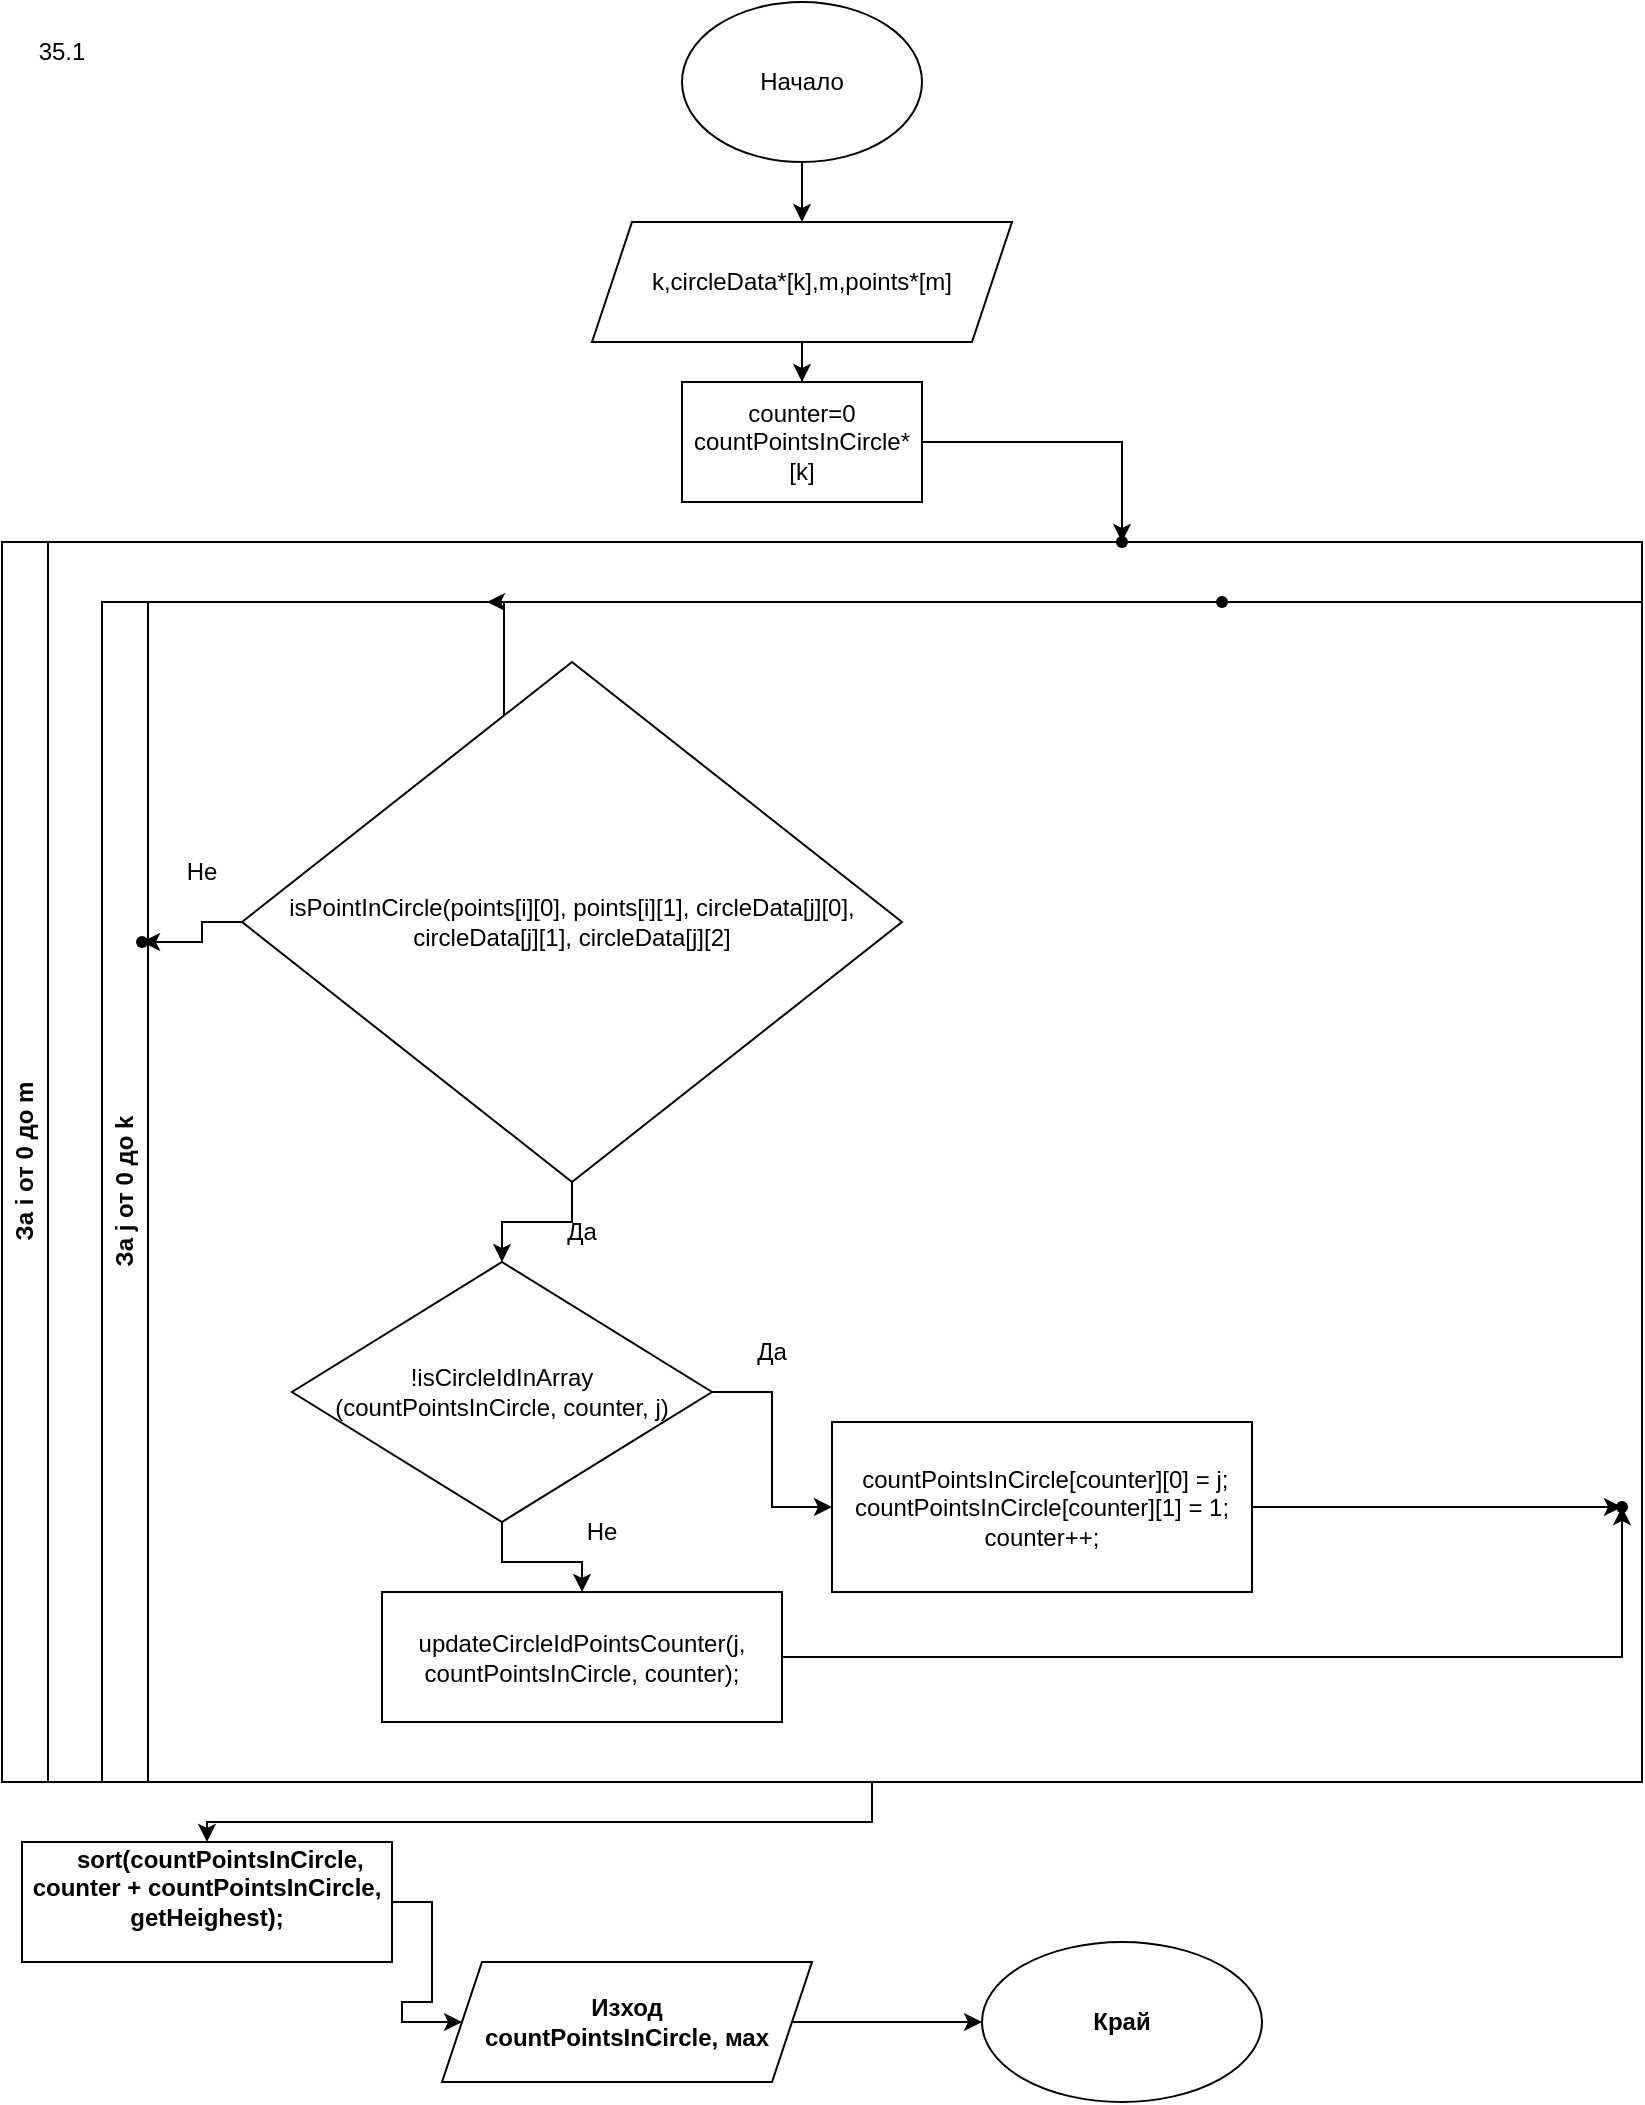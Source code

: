 <mxfile version="22.1.4" type="device">
  <diagram name="Page-1" id="TWn3HhSQoI7ZnFTrTiXl">
    <mxGraphModel dx="2074" dy="1166" grid="1" gridSize="10" guides="1" tooltips="1" connect="1" arrows="1" fold="1" page="1" pageScale="1" pageWidth="850" pageHeight="1100" math="0" shadow="0">
      <root>
        <mxCell id="0" />
        <mxCell id="1" parent="0" />
        <mxCell id="WSNXd9myO0qs0Xoop_Bs-1" value="" style="edgeStyle=orthogonalEdgeStyle;rounded=0;orthogonalLoop=1;jettySize=auto;html=1;" edge="1" parent="1" source="WSNXd9myO0qs0Xoop_Bs-2" target="WSNXd9myO0qs0Xoop_Bs-4">
          <mxGeometry relative="1" as="geometry" />
        </mxCell>
        <mxCell id="WSNXd9myO0qs0Xoop_Bs-2" value="Начало" style="ellipse;whiteSpace=wrap;html=1;" vertex="1" parent="1">
          <mxGeometry x="350" width="120" height="80" as="geometry" />
        </mxCell>
        <mxCell id="WSNXd9myO0qs0Xoop_Bs-29" value="" style="edgeStyle=orthogonalEdgeStyle;rounded=0;orthogonalLoop=1;jettySize=auto;html=1;" edge="1" parent="1" source="WSNXd9myO0qs0Xoop_Bs-4" target="WSNXd9myO0qs0Xoop_Bs-28">
          <mxGeometry relative="1" as="geometry" />
        </mxCell>
        <mxCell id="WSNXd9myO0qs0Xoop_Bs-4" value="k,circleData*[k],m,points*[m]" style="shape=parallelogram;perimeter=parallelogramPerimeter;whiteSpace=wrap;html=1;fixedSize=1;" vertex="1" parent="1">
          <mxGeometry x="305" y="110" width="210" height="60" as="geometry" />
        </mxCell>
        <mxCell id="WSNXd9myO0qs0Xoop_Bs-27" value="35.1" style="text;html=1;strokeColor=none;fillColor=none;align=center;verticalAlign=middle;whiteSpace=wrap;rounded=0;" vertex="1" parent="1">
          <mxGeometry x="10" y="10" width="60" height="30" as="geometry" />
        </mxCell>
        <mxCell id="WSNXd9myO0qs0Xoop_Bs-32" value="" style="edgeStyle=orthogonalEdgeStyle;rounded=0;orthogonalLoop=1;jettySize=auto;html=1;" edge="1" parent="1" source="WSNXd9myO0qs0Xoop_Bs-28" target="WSNXd9myO0qs0Xoop_Bs-31">
          <mxGeometry relative="1" as="geometry" />
        </mxCell>
        <mxCell id="WSNXd9myO0qs0Xoop_Bs-28" value="counter=0&lt;br&gt;countPointsInCircle*[k]" style="whiteSpace=wrap;html=1;" vertex="1" parent="1">
          <mxGeometry x="350" y="190" width="120" height="60" as="geometry" />
        </mxCell>
        <mxCell id="WSNXd9myO0qs0Xoop_Bs-30" value="За i от 0 до m&lt;br&gt;" style="swimlane;horizontal=0;whiteSpace=wrap;html=1;" vertex="1" parent="1">
          <mxGeometry x="10" y="270" width="820" height="620" as="geometry" />
        </mxCell>
        <mxCell id="WSNXd9myO0qs0Xoop_Bs-31" value="" style="shape=waypoint;sketch=0;size=6;pointerEvents=1;points=[];fillColor=default;resizable=0;rotatable=0;perimeter=centerPerimeter;snapToPoint=1;" vertex="1" parent="WSNXd9myO0qs0Xoop_Bs-30">
          <mxGeometry x="550" y="-10" width="20" height="20" as="geometry" />
        </mxCell>
        <mxCell id="WSNXd9myO0qs0Xoop_Bs-33" value="За j от 0 до k&lt;br&gt;" style="swimlane;horizontal=0;whiteSpace=wrap;html=1;" vertex="1" parent="WSNXd9myO0qs0Xoop_Bs-30">
          <mxGeometry x="50" y="30" width="770" height="590" as="geometry" />
        </mxCell>
        <mxCell id="WSNXd9myO0qs0Xoop_Bs-34" value="" style="shape=waypoint;sketch=0;size=6;pointerEvents=1;points=[];fillColor=default;resizable=0;rotatable=0;perimeter=centerPerimeter;snapToPoint=1;" vertex="1" parent="WSNXd9myO0qs0Xoop_Bs-33">
          <mxGeometry x="550" y="-10" width="20" height="20" as="geometry" />
        </mxCell>
        <mxCell id="WSNXd9myO0qs0Xoop_Bs-38" value="" style="edgeStyle=orthogonalEdgeStyle;rounded=0;orthogonalLoop=1;jettySize=auto;html=1;" edge="1" parent="WSNXd9myO0qs0Xoop_Bs-33" source="WSNXd9myO0qs0Xoop_Bs-35" target="WSNXd9myO0qs0Xoop_Bs-37">
          <mxGeometry relative="1" as="geometry" />
        </mxCell>
        <mxCell id="WSNXd9myO0qs0Xoop_Bs-35" value="isPointInCircle(points[i][0], points[i][1], circleData[j][0], circleData[j][1], circleData[j][2]" style="rhombus;whiteSpace=wrap;html=1;" vertex="1" parent="WSNXd9myO0qs0Xoop_Bs-33">
          <mxGeometry x="70" y="30" width="330" height="260" as="geometry" />
        </mxCell>
        <mxCell id="WSNXd9myO0qs0Xoop_Bs-40" value="" style="edgeStyle=orthogonalEdgeStyle;rounded=0;orthogonalLoop=1;jettySize=auto;html=1;" edge="1" parent="WSNXd9myO0qs0Xoop_Bs-33" source="WSNXd9myO0qs0Xoop_Bs-37" target="WSNXd9myO0qs0Xoop_Bs-39">
          <mxGeometry relative="1" as="geometry" />
        </mxCell>
        <mxCell id="WSNXd9myO0qs0Xoop_Bs-55" value="" style="edgeStyle=orthogonalEdgeStyle;rounded=0;orthogonalLoop=1;jettySize=auto;html=1;" edge="1" parent="WSNXd9myO0qs0Xoop_Bs-33" source="WSNXd9myO0qs0Xoop_Bs-37" target="WSNXd9myO0qs0Xoop_Bs-54">
          <mxGeometry relative="1" as="geometry" />
        </mxCell>
        <mxCell id="WSNXd9myO0qs0Xoop_Bs-37" value="!isCircleIdInArray&lt;br&gt;(countPointsInCircle, counter, j)" style="rhombus;whiteSpace=wrap;html=1;" vertex="1" parent="WSNXd9myO0qs0Xoop_Bs-33">
          <mxGeometry x="95" y="330" width="210" height="130" as="geometry" />
        </mxCell>
        <mxCell id="WSNXd9myO0qs0Xoop_Bs-61" value="" style="edgeStyle=orthogonalEdgeStyle;rounded=0;orthogonalLoop=1;jettySize=auto;html=1;entryX=1.1;entryY=0.375;entryDx=0;entryDy=0;entryPerimeter=0;" edge="1" parent="WSNXd9myO0qs0Xoop_Bs-33" source="WSNXd9myO0qs0Xoop_Bs-39" target="WSNXd9myO0qs0Xoop_Bs-60">
          <mxGeometry relative="1" as="geometry" />
        </mxCell>
        <mxCell id="WSNXd9myO0qs0Xoop_Bs-39" value="&lt;div&gt;&lt;span style=&quot;background-color: initial;&quot;&gt;&amp;nbsp;countPointsInCircle[counter][0] = j;&lt;/span&gt;&lt;/div&gt;&lt;div&gt;&lt;span style=&quot;background-color: initial;&quot;&gt;countPointsInCircle[counter][1] = 1;&lt;/span&gt;&lt;/div&gt;&lt;div&gt;&lt;span style=&quot;background-color: initial;&quot;&gt;counter++;&lt;/span&gt;&lt;/div&gt;" style="whiteSpace=wrap;html=1;" vertex="1" parent="WSNXd9myO0qs0Xoop_Bs-33">
          <mxGeometry x="365" y="410" width="210" height="85" as="geometry" />
        </mxCell>
        <mxCell id="WSNXd9myO0qs0Xoop_Bs-36" value="" style="edgeStyle=orthogonalEdgeStyle;rounded=0;orthogonalLoop=1;jettySize=auto;html=1;entryX=0.25;entryY=0;entryDx=0;entryDy=0;" edge="1" parent="WSNXd9myO0qs0Xoop_Bs-33" source="WSNXd9myO0qs0Xoop_Bs-35" target="WSNXd9myO0qs0Xoop_Bs-33">
          <mxGeometry relative="1" as="geometry">
            <mxPoint x="130" y="20" as="targetPoint" />
            <Array as="points">
              <mxPoint x="201" />
            </Array>
          </mxGeometry>
        </mxCell>
        <mxCell id="WSNXd9myO0qs0Xoop_Bs-49" value="Да" style="text;html=1;strokeColor=none;fillColor=none;align=center;verticalAlign=middle;whiteSpace=wrap;rounded=0;" vertex="1" parent="WSNXd9myO0qs0Xoop_Bs-33">
          <mxGeometry x="210" y="300" width="60" height="30" as="geometry" />
        </mxCell>
        <mxCell id="WSNXd9myO0qs0Xoop_Bs-50" value="Да" style="text;html=1;strokeColor=none;fillColor=none;align=center;verticalAlign=middle;whiteSpace=wrap;rounded=0;" vertex="1" parent="WSNXd9myO0qs0Xoop_Bs-33">
          <mxGeometry x="305" y="360" width="60" height="30" as="geometry" />
        </mxCell>
        <mxCell id="WSNXd9myO0qs0Xoop_Bs-51" value="" style="shape=waypoint;sketch=0;size=6;pointerEvents=1;points=[];fillColor=default;resizable=0;rotatable=0;perimeter=centerPerimeter;snapToPoint=1;" vertex="1" parent="WSNXd9myO0qs0Xoop_Bs-33">
          <mxGeometry x="10" y="160" width="20" height="20" as="geometry" />
        </mxCell>
        <mxCell id="WSNXd9myO0qs0Xoop_Bs-52" value="" style="edgeStyle=orthogonalEdgeStyle;rounded=0;orthogonalLoop=1;jettySize=auto;html=1;exitX=0;exitY=0.5;exitDx=0;exitDy=0;" edge="1" parent="WSNXd9myO0qs0Xoop_Bs-33" source="WSNXd9myO0qs0Xoop_Bs-35" target="WSNXd9myO0qs0Xoop_Bs-51">
          <mxGeometry relative="1" as="geometry">
            <mxPoint x="265" y="170" as="sourcePoint" />
          </mxGeometry>
        </mxCell>
        <mxCell id="WSNXd9myO0qs0Xoop_Bs-53" value="Не" style="text;html=1;strokeColor=none;fillColor=none;align=center;verticalAlign=middle;whiteSpace=wrap;rounded=0;" vertex="1" parent="WSNXd9myO0qs0Xoop_Bs-33">
          <mxGeometry x="20" y="120" width="60" height="30" as="geometry" />
        </mxCell>
        <mxCell id="WSNXd9myO0qs0Xoop_Bs-59" value="" style="edgeStyle=orthogonalEdgeStyle;rounded=0;orthogonalLoop=1;jettySize=auto;html=1;entryX=1.1;entryY=0.225;entryDx=0;entryDy=0;entryPerimeter=0;" edge="1" parent="WSNXd9myO0qs0Xoop_Bs-33" source="WSNXd9myO0qs0Xoop_Bs-54" target="WSNXd9myO0qs0Xoop_Bs-60">
          <mxGeometry relative="1" as="geometry">
            <mxPoint x="760" y="550" as="targetPoint" />
          </mxGeometry>
        </mxCell>
        <mxCell id="WSNXd9myO0qs0Xoop_Bs-54" value="updateCircleIdPointsCounter(j, countPointsInCircle, counter);" style="whiteSpace=wrap;html=1;" vertex="1" parent="WSNXd9myO0qs0Xoop_Bs-33">
          <mxGeometry x="140" y="495" width="200" height="65" as="geometry" />
        </mxCell>
        <mxCell id="WSNXd9myO0qs0Xoop_Bs-56" value="Не" style="text;html=1;strokeColor=none;fillColor=none;align=center;verticalAlign=middle;whiteSpace=wrap;rounded=0;" vertex="1" parent="WSNXd9myO0qs0Xoop_Bs-33">
          <mxGeometry x="220" y="450" width="60" height="30" as="geometry" />
        </mxCell>
        <mxCell id="WSNXd9myO0qs0Xoop_Bs-60" value="" style="shape=waypoint;sketch=0;size=6;pointerEvents=1;points=[];fillColor=default;resizable=0;rotatable=0;perimeter=centerPerimeter;snapToPoint=1;" vertex="1" parent="WSNXd9myO0qs0Xoop_Bs-33">
          <mxGeometry x="750" y="442.5" width="20" height="20" as="geometry" />
        </mxCell>
        <mxCell id="WSNXd9myO0qs0Xoop_Bs-63" value="" style="edgeStyle=orthogonalEdgeStyle;rounded=0;orthogonalLoop=1;jettySize=auto;html=1;" edge="1" parent="1" source="WSNXd9myO0qs0Xoop_Bs-57" target="WSNXd9myO0qs0Xoop_Bs-62">
          <mxGeometry relative="1" as="geometry" />
        </mxCell>
        <mxCell id="WSNXd9myO0qs0Xoop_Bs-57" value="&lt;div&gt;&amp;nbsp; &amp;nbsp; sort(countPointsInCircle, counter + countPointsInCircle, getHeighest);&lt;/div&gt;&lt;div&gt;&lt;br&gt;&lt;/div&gt;" style="whiteSpace=wrap;html=1;fontStyle=1;startSize=23;" vertex="1" parent="1">
          <mxGeometry x="20" y="920" width="185" height="60" as="geometry" />
        </mxCell>
        <mxCell id="WSNXd9myO0qs0Xoop_Bs-58" value="" style="edgeStyle=orthogonalEdgeStyle;rounded=0;orthogonalLoop=1;jettySize=auto;html=1;" edge="1" parent="1" source="WSNXd9myO0qs0Xoop_Bs-33" target="WSNXd9myO0qs0Xoop_Bs-57">
          <mxGeometry relative="1" as="geometry" />
        </mxCell>
        <mxCell id="WSNXd9myO0qs0Xoop_Bs-65" value="" style="edgeStyle=orthogonalEdgeStyle;rounded=0;orthogonalLoop=1;jettySize=auto;html=1;" edge="1" parent="1" source="WSNXd9myO0qs0Xoop_Bs-62" target="WSNXd9myO0qs0Xoop_Bs-64">
          <mxGeometry relative="1" as="geometry" />
        </mxCell>
        <mxCell id="WSNXd9myO0qs0Xoop_Bs-62" value="Изход&lt;br&gt;countPointsInCircle, маx" style="shape=parallelogram;perimeter=parallelogramPerimeter;whiteSpace=wrap;html=1;fixedSize=1;fontStyle=1;startSize=23;" vertex="1" parent="1">
          <mxGeometry x="230" y="980" width="185" height="60" as="geometry" />
        </mxCell>
        <mxCell id="WSNXd9myO0qs0Xoop_Bs-64" value="Край" style="ellipse;whiteSpace=wrap;html=1;fontStyle=1;startSize=23;" vertex="1" parent="1">
          <mxGeometry x="500" y="970" width="140" height="80" as="geometry" />
        </mxCell>
      </root>
    </mxGraphModel>
  </diagram>
</mxfile>
